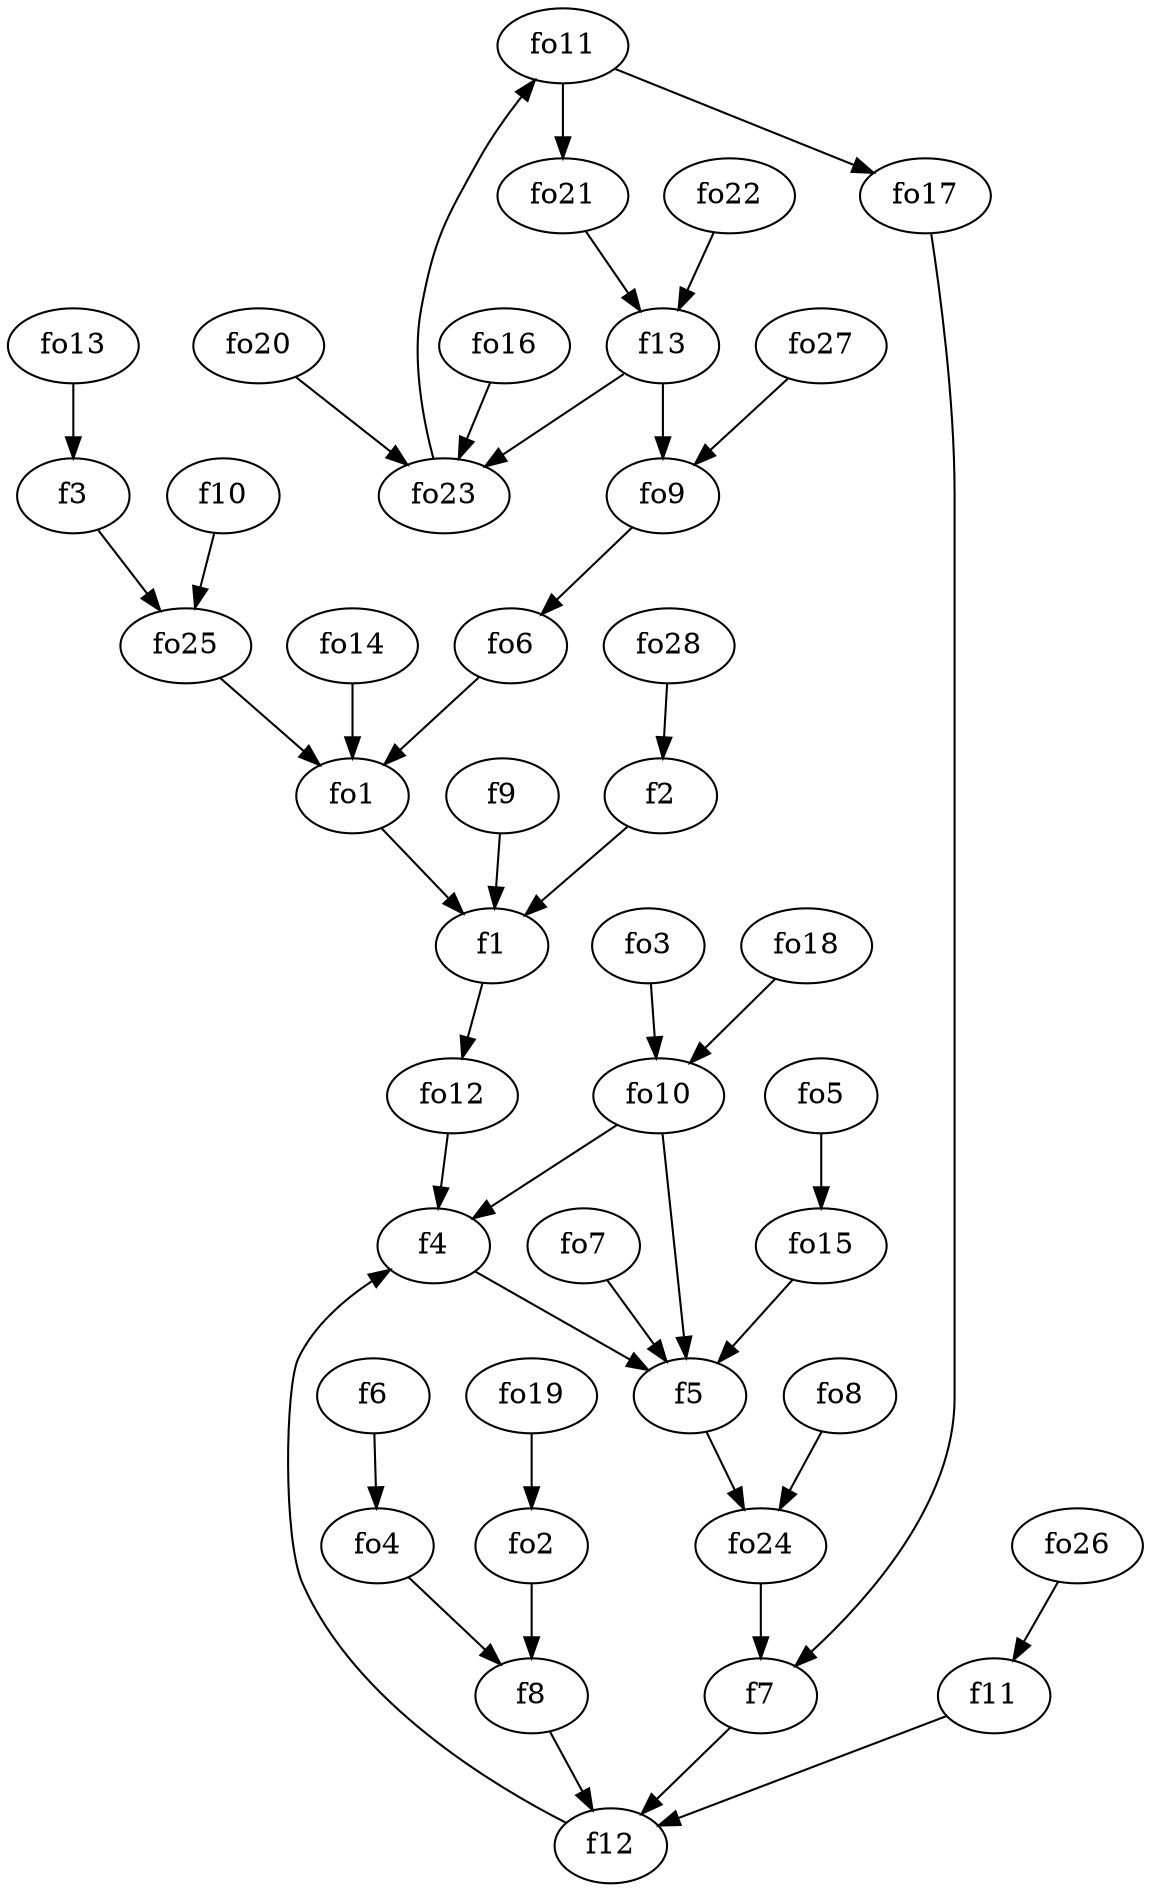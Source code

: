 strict digraph  {
f1;
f2;
f3;
f4;
f5;
f6;
f7;
f8;
f9;
f10;
f11;
f12;
f13;
fo1;
fo2;
fo3;
fo4;
fo5;
fo6;
fo7;
fo8;
fo9;
fo10;
fo11;
fo12;
fo13;
fo14;
fo15;
fo16;
fo17;
fo18;
fo19;
fo20;
fo21;
fo22;
fo23;
fo24;
fo25;
fo26;
fo27;
fo28;
f1 -> fo12  [weight=2];
f2 -> f1  [weight=2];
f3 -> fo25  [weight=2];
f4 -> f5  [weight=2];
f5 -> fo24  [weight=2];
f6 -> fo4  [weight=2];
f7 -> f12  [weight=2];
f8 -> f12  [weight=2];
f9 -> f1  [weight=2];
f10 -> fo25  [weight=2];
f11 -> f12  [weight=2];
f12 -> f4  [weight=2];
f13 -> fo9  [weight=2];
f13 -> fo23  [weight=2];
fo1 -> f1  [weight=2];
fo2 -> f8  [weight=2];
fo3 -> fo10  [weight=2];
fo4 -> f8  [weight=2];
fo5 -> fo15  [weight=2];
fo6 -> fo1  [weight=2];
fo7 -> f5  [weight=2];
fo8 -> fo24  [weight=2];
fo9 -> fo6  [weight=2];
fo10 -> f5  [weight=2];
fo10 -> f4  [weight=2];
fo11 -> fo17  [weight=2];
fo11 -> fo21  [weight=2];
fo12 -> f4  [weight=2];
fo13 -> f3  [weight=2];
fo14 -> fo1  [weight=2];
fo15 -> f5  [weight=2];
fo16 -> fo23  [weight=2];
fo17 -> f7  [weight=2];
fo18 -> fo10  [weight=2];
fo19 -> fo2  [weight=2];
fo20 -> fo23  [weight=2];
fo21 -> f13  [weight=2];
fo22 -> f13  [weight=2];
fo23 -> fo11  [weight=2];
fo24 -> f7  [weight=2];
fo25 -> fo1  [weight=2];
fo26 -> f11  [weight=2];
fo27 -> fo9  [weight=2];
fo28 -> f2  [weight=2];
}
